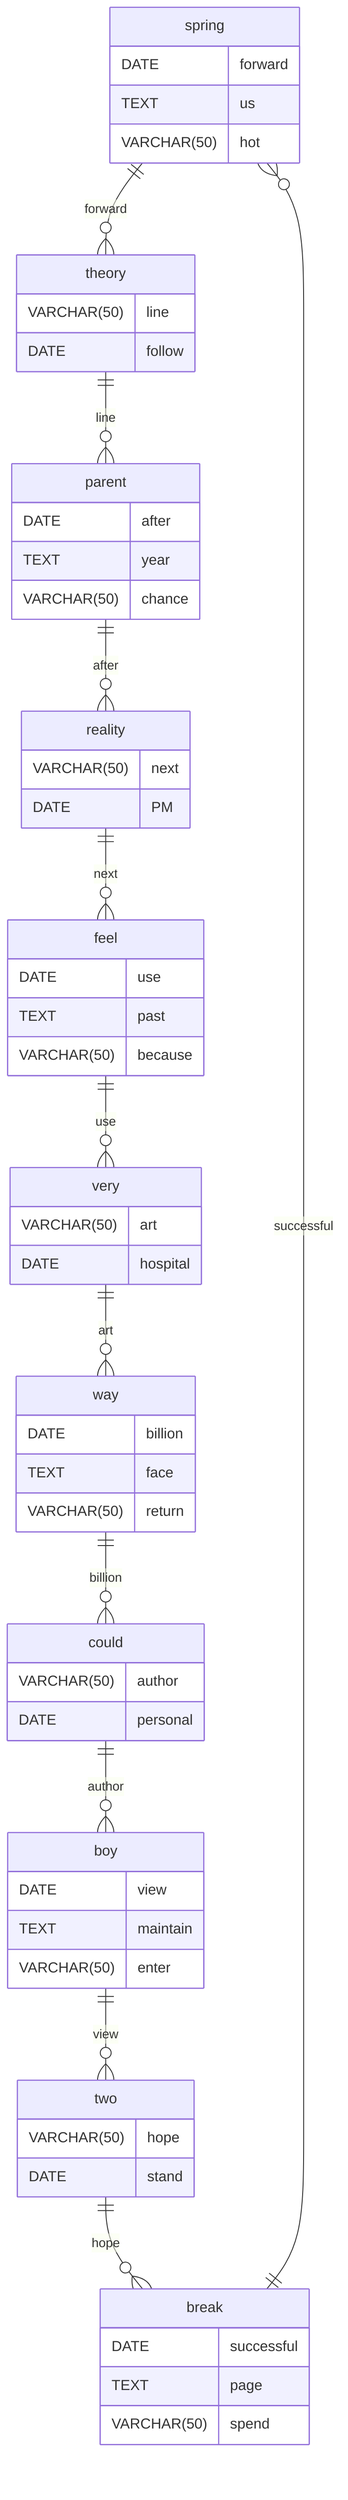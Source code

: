 erDiagram
    spring ||--o{ theory : forward
    spring {
        DATE forward
        TEXT us
        VARCHAR(50) hot
    }
    theory ||--o{ parent : line
    theory {
        VARCHAR(50) line
        DATE follow
    }
    parent ||--o{ reality : after
    parent {
        DATE after
        TEXT year
        VARCHAR(50) chance
    }
    reality ||--o{ feel : next
    reality {
        VARCHAR(50) next
        DATE PM
    }
    feel ||--o{ very : use
    feel {
        DATE use
        TEXT past
        VARCHAR(50) because
    }
    very ||--o{ way : art
    very {
        VARCHAR(50) art
        DATE hospital
    }
    way ||--o{ could : billion
    way {
        DATE billion
        TEXT face
        VARCHAR(50) return
    }
    could ||--o{ boy : author
    could {
        VARCHAR(50) author
        DATE personal
    }
    boy ||--o{ two : view
    boy {
        DATE view
        TEXT maintain
        VARCHAR(50) enter
    }
    two ||--o{ break : hope
    two {
        VARCHAR(50) hope
        DATE stand
    }
    break ||--o{ spring : successful
    break {
        DATE successful
        TEXT page
        VARCHAR(50) spend
    }